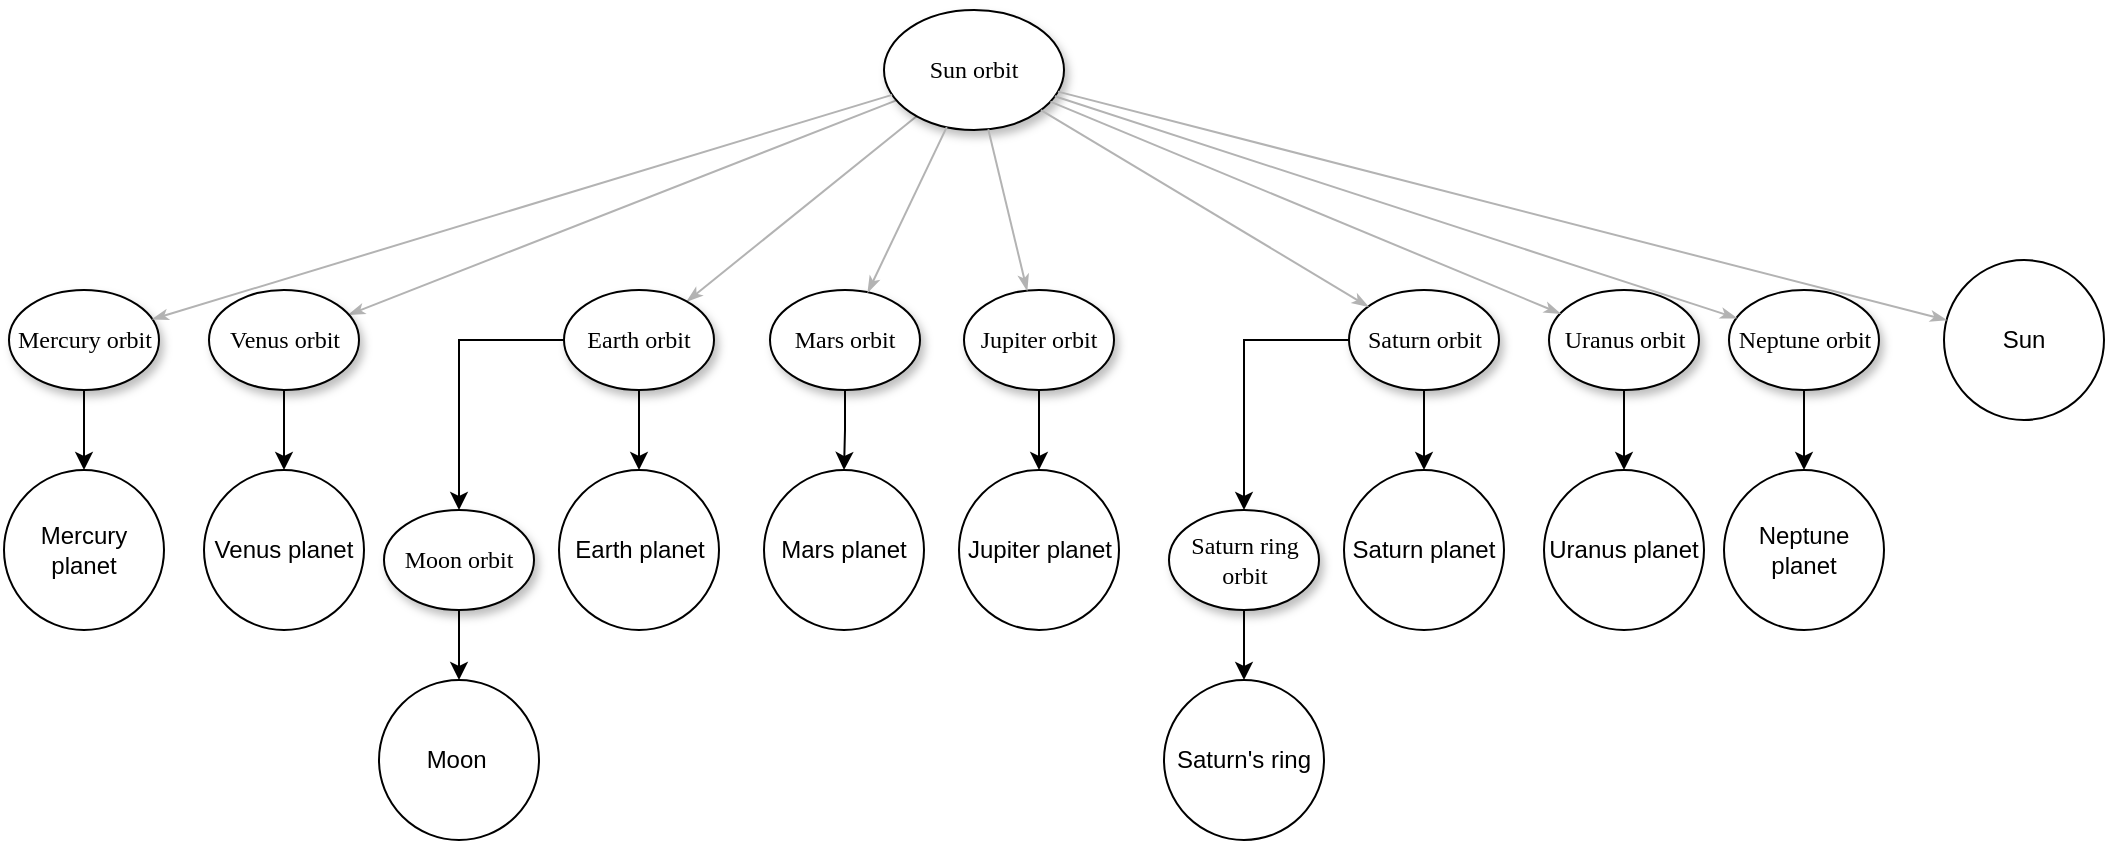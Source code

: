 <mxfile version="20.3.3" type="device"><diagram name="Page-1" id="42789a77-a242-8287-6e28-9cd8cfd52e62"><mxGraphModel dx="1234" dy="802" grid="1" gridSize="10" guides="1" tooltips="1" connect="1" arrows="1" fold="1" page="1" pageScale="1" pageWidth="1100" pageHeight="850" background="none" math="0" shadow="0"><root><mxCell id="0"/><mxCell id="1" parent="0"/><mxCell id="1ea317790d2ca983-12" style="edgeStyle=none;rounded=1;html=1;labelBackgroundColor=none;startArrow=none;startFill=0;startSize=5;endArrow=classicThin;endFill=1;endSize=5;jettySize=auto;orthogonalLoop=1;strokeColor=#B3B3B3;strokeWidth=1;fontFamily=Verdana;fontSize=12" parent="1" source="1ea317790d2ca983-1" target="1ea317790d2ca983-2" edge="1"><mxGeometry relative="1" as="geometry"/></mxCell><mxCell id="1ea317790d2ca983-14" value="" style="edgeStyle=none;rounded=1;html=1;labelBackgroundColor=none;startArrow=none;startFill=0;startSize=5;endArrow=classicThin;endFill=1;endSize=5;jettySize=auto;orthogonalLoop=1;strokeColor=#B3B3B3;strokeWidth=1;fontFamily=Verdana;fontSize=12" parent="1" source="1ea317790d2ca983-1" target="1ea317790d2ca983-3" edge="1"><mxGeometry relative="1" as="geometry"/></mxCell><mxCell id="1ea317790d2ca983-1" value="Sun orbit" style="ellipse;whiteSpace=wrap;html=1;rounded=0;shadow=1;comic=0;labelBackgroundColor=none;strokeWidth=1;fontFamily=Verdana;fontSize=12;align=center;" parent="1" vertex="1"><mxGeometry x="570" y="50" width="90" height="60" as="geometry"/></mxCell><mxCell id="oLdBTNlxi7gcdfRxWizL-23" value="" style="edgeStyle=orthogonalEdgeStyle;rounded=0;orthogonalLoop=1;jettySize=auto;html=1;" edge="1" parent="1" source="1ea317790d2ca983-2" target="oLdBTNlxi7gcdfRxWizL-15"><mxGeometry relative="1" as="geometry"/></mxCell><mxCell id="1ea317790d2ca983-2" value="&lt;span&gt;Venus orbit&lt;br&gt;&lt;/span&gt;" style="ellipse;whiteSpace=wrap;html=1;rounded=0;shadow=1;comic=0;labelBackgroundColor=none;strokeWidth=1;fontFamily=Verdana;fontSize=12;align=center;" parent="1" vertex="1"><mxGeometry x="232.5" y="190" width="75" height="50" as="geometry"/></mxCell><mxCell id="oLdBTNlxi7gcdfRxWizL-22" value="" style="edgeStyle=orthogonalEdgeStyle;rounded=0;orthogonalLoop=1;jettySize=auto;html=1;" edge="1" parent="1" source="1ea317790d2ca983-3" target="oLdBTNlxi7gcdfRxWizL-16"><mxGeometry relative="1" as="geometry"/></mxCell><mxCell id="oLdBTNlxi7gcdfRxWizL-32" value="" style="edgeStyle=orthogonalEdgeStyle;rounded=0;orthogonalLoop=1;jettySize=auto;html=1;" edge="1" parent="1" source="1ea317790d2ca983-3" target="oLdBTNlxi7gcdfRxWizL-31"><mxGeometry relative="1" as="geometry"/></mxCell><mxCell id="1ea317790d2ca983-3" value="&lt;span&gt;Earth orbit&lt;/span&gt;" style="ellipse;whiteSpace=wrap;html=1;rounded=0;shadow=1;comic=0;labelBackgroundColor=none;strokeWidth=1;fontFamily=Verdana;fontSize=12;align=center;" parent="1" vertex="1"><mxGeometry x="410" y="190" width="75" height="50" as="geometry"/></mxCell><mxCell id="oLdBTNlxi7gcdfRxWizL-26" value="" style="edgeStyle=orthogonalEdgeStyle;rounded=0;orthogonalLoop=1;jettySize=auto;html=1;" edge="1" parent="1" source="oLdBTNlxi7gcdfRxWizL-2" target="oLdBTNlxi7gcdfRxWizL-18"><mxGeometry relative="1" as="geometry"/></mxCell><mxCell id="oLdBTNlxi7gcdfRxWizL-2" value="&lt;span&gt;Jupiter orbit&lt;br&gt;&lt;/span&gt;" style="ellipse;whiteSpace=wrap;html=1;rounded=0;shadow=1;comic=0;labelBackgroundColor=none;strokeWidth=1;fontFamily=Verdana;fontSize=12;align=center;" vertex="1" parent="1"><mxGeometry x="610" y="190" width="75" height="50" as="geometry"/></mxCell><mxCell id="oLdBTNlxi7gcdfRxWizL-27" value="" style="edgeStyle=orthogonalEdgeStyle;rounded=0;orthogonalLoop=1;jettySize=auto;html=1;" edge="1" parent="1" source="oLdBTNlxi7gcdfRxWizL-3" target="oLdBTNlxi7gcdfRxWizL-19"><mxGeometry relative="1" as="geometry"/></mxCell><mxCell id="oLdBTNlxi7gcdfRxWizL-39" style="edgeStyle=orthogonalEdgeStyle;rounded=0;orthogonalLoop=1;jettySize=auto;html=1;" edge="1" parent="1" source="oLdBTNlxi7gcdfRxWizL-3" target="oLdBTNlxi7gcdfRxWizL-37"><mxGeometry relative="1" as="geometry"/></mxCell><mxCell id="oLdBTNlxi7gcdfRxWizL-3" value="Saturn orbit" style="ellipse;whiteSpace=wrap;html=1;rounded=0;shadow=1;comic=0;labelBackgroundColor=none;strokeWidth=1;fontFamily=Verdana;fontSize=12;align=center;" vertex="1" parent="1"><mxGeometry x="802.5" y="190" width="75" height="50" as="geometry"/></mxCell><mxCell id="oLdBTNlxi7gcdfRxWizL-25" value="" style="edgeStyle=orthogonalEdgeStyle;rounded=0;orthogonalLoop=1;jettySize=auto;html=1;" edge="1" parent="1" source="oLdBTNlxi7gcdfRxWizL-4" target="oLdBTNlxi7gcdfRxWizL-17"><mxGeometry relative="1" as="geometry"/></mxCell><mxCell id="oLdBTNlxi7gcdfRxWizL-4" value="Mars orbit" style="ellipse;whiteSpace=wrap;html=1;rounded=0;shadow=1;comic=0;labelBackgroundColor=none;strokeWidth=1;fontFamily=Verdana;fontSize=12;align=center;" vertex="1" parent="1"><mxGeometry x="513" y="190" width="75" height="50" as="geometry"/></mxCell><mxCell id="oLdBTNlxi7gcdfRxWizL-5" value="" style="edgeStyle=none;rounded=1;html=1;labelBackgroundColor=none;startArrow=none;startFill=0;startSize=5;endArrow=classicThin;endFill=1;endSize=5;jettySize=auto;orthogonalLoop=1;strokeColor=#B3B3B3;strokeWidth=1;fontFamily=Verdana;fontSize=12" edge="1" parent="1" source="1ea317790d2ca983-1" target="oLdBTNlxi7gcdfRxWizL-4"><mxGeometry relative="1" as="geometry"><mxPoint x="493.105" y="138.933" as="sourcePoint"/><mxPoint x="467.358" y="200.879" as="targetPoint"/></mxGeometry></mxCell><mxCell id="oLdBTNlxi7gcdfRxWizL-6" value="" style="edgeStyle=none;rounded=1;html=1;labelBackgroundColor=none;startArrow=none;startFill=0;startSize=5;endArrow=classicThin;endFill=1;endSize=5;jettySize=auto;orthogonalLoop=1;strokeColor=#B3B3B3;strokeWidth=1;fontFamily=Verdana;fontSize=12" edge="1" parent="1" source="1ea317790d2ca983-1" target="oLdBTNlxi7gcdfRxWizL-2"><mxGeometry relative="1" as="geometry"><mxPoint x="503.105" y="148.933" as="sourcePoint"/><mxPoint x="477.358" y="210.879" as="targetPoint"/></mxGeometry></mxCell><mxCell id="oLdBTNlxi7gcdfRxWizL-7" value="" style="edgeStyle=none;rounded=1;html=1;labelBackgroundColor=none;startArrow=none;startFill=0;startSize=5;endArrow=classicThin;endFill=1;endSize=5;jettySize=auto;orthogonalLoop=1;strokeColor=#B3B3B3;strokeWidth=1;fontFamily=Verdana;fontSize=12" edge="1" parent="1" source="1ea317790d2ca983-1" target="oLdBTNlxi7gcdfRxWizL-3"><mxGeometry relative="1" as="geometry"><mxPoint x="513.105" y="158.933" as="sourcePoint"/><mxPoint x="487.358" y="220.879" as="targetPoint"/></mxGeometry></mxCell><mxCell id="oLdBTNlxi7gcdfRxWizL-28" value="" style="edgeStyle=orthogonalEdgeStyle;rounded=0;orthogonalLoop=1;jettySize=auto;html=1;" edge="1" parent="1" source="oLdBTNlxi7gcdfRxWizL-8" target="oLdBTNlxi7gcdfRxWizL-20"><mxGeometry relative="1" as="geometry"/></mxCell><mxCell id="oLdBTNlxi7gcdfRxWizL-8" value="Uranus orbit" style="ellipse;whiteSpace=wrap;html=1;rounded=0;shadow=1;comic=0;labelBackgroundColor=none;strokeWidth=1;fontFamily=Verdana;fontSize=12;align=center;" vertex="1" parent="1"><mxGeometry x="902.5" y="190" width="75" height="50" as="geometry"/></mxCell><mxCell id="oLdBTNlxi7gcdfRxWizL-29" value="" style="edgeStyle=orthogonalEdgeStyle;rounded=0;orthogonalLoop=1;jettySize=auto;html=1;" edge="1" parent="1" source="oLdBTNlxi7gcdfRxWizL-9" target="oLdBTNlxi7gcdfRxWizL-21"><mxGeometry relative="1" as="geometry"/></mxCell><mxCell id="oLdBTNlxi7gcdfRxWizL-9" value="Neptune orbit" style="ellipse;whiteSpace=wrap;html=1;rounded=0;shadow=1;comic=0;labelBackgroundColor=none;strokeWidth=1;fontFamily=Verdana;fontSize=12;align=center;" vertex="1" parent="1"><mxGeometry x="992.5" y="190" width="75" height="50" as="geometry"/></mxCell><mxCell id="oLdBTNlxi7gcdfRxWizL-24" value="" style="edgeStyle=orthogonalEdgeStyle;rounded=0;orthogonalLoop=1;jettySize=auto;html=1;" edge="1" parent="1" source="oLdBTNlxi7gcdfRxWizL-10" target="oLdBTNlxi7gcdfRxWizL-14"><mxGeometry relative="1" as="geometry"/></mxCell><mxCell id="oLdBTNlxi7gcdfRxWizL-10" value="&lt;span&gt;Mercury orbit&lt;br&gt;&lt;/span&gt;" style="ellipse;whiteSpace=wrap;html=1;rounded=0;shadow=1;comic=0;labelBackgroundColor=none;strokeWidth=1;fontFamily=Verdana;fontSize=12;align=center;" vertex="1" parent="1"><mxGeometry x="132.5" y="190" width="75" height="50" as="geometry"/></mxCell><mxCell id="oLdBTNlxi7gcdfRxWizL-11" style="edgeStyle=none;rounded=1;html=1;labelBackgroundColor=none;startArrow=none;startFill=0;startSize=5;endArrow=classicThin;endFill=1;endSize=5;jettySize=auto;orthogonalLoop=1;strokeColor=#B3B3B3;strokeWidth=1;fontFamily=Verdana;fontSize=12" edge="1" parent="1" source="1ea317790d2ca983-1" target="oLdBTNlxi7gcdfRxWizL-10"><mxGeometry relative="1" as="geometry"><mxPoint x="589.055" y="108.048" as="sourcePoint"/><mxPoint x="387.379" y="209.893" as="targetPoint"/></mxGeometry></mxCell><mxCell id="oLdBTNlxi7gcdfRxWizL-12" style="edgeStyle=none;rounded=1;html=1;labelBackgroundColor=none;startArrow=none;startFill=0;startSize=5;endArrow=classicThin;endFill=1;endSize=5;jettySize=auto;orthogonalLoop=1;strokeColor=#B3B3B3;strokeWidth=1;fontFamily=Verdana;fontSize=12" edge="1" parent="1" source="1ea317790d2ca983-1" target="oLdBTNlxi7gcdfRxWizL-8"><mxGeometry relative="1" as="geometry"><mxPoint x="599.055" y="118.048" as="sourcePoint"/><mxPoint x="397.379" y="219.893" as="targetPoint"/></mxGeometry></mxCell><mxCell id="oLdBTNlxi7gcdfRxWizL-13" style="edgeStyle=none;rounded=1;html=1;labelBackgroundColor=none;startArrow=none;startFill=0;startSize=5;endArrow=classicThin;endFill=1;endSize=5;jettySize=auto;orthogonalLoop=1;strokeColor=#B3B3B3;strokeWidth=1;fontFamily=Verdana;fontSize=12" edge="1" parent="1" source="1ea317790d2ca983-1" target="oLdBTNlxi7gcdfRxWizL-9"><mxGeometry relative="1" as="geometry"><mxPoint x="609.055" y="128.048" as="sourcePoint"/><mxPoint x="407.379" y="229.893" as="targetPoint"/></mxGeometry></mxCell><mxCell id="oLdBTNlxi7gcdfRxWizL-14" value="Mercury planet" style="ellipse;whiteSpace=wrap;html=1;aspect=fixed;" vertex="1" parent="1"><mxGeometry x="130" y="280" width="80" height="80" as="geometry"/></mxCell><mxCell id="oLdBTNlxi7gcdfRxWizL-15" value="Venus planet" style="ellipse;whiteSpace=wrap;html=1;aspect=fixed;" vertex="1" parent="1"><mxGeometry x="230" y="280" width="80" height="80" as="geometry"/></mxCell><mxCell id="oLdBTNlxi7gcdfRxWizL-16" value="Earth planet" style="ellipse;whiteSpace=wrap;html=1;aspect=fixed;" vertex="1" parent="1"><mxGeometry x="407.5" y="280" width="80" height="80" as="geometry"/></mxCell><mxCell id="oLdBTNlxi7gcdfRxWizL-17" value="Mars planet" style="ellipse;whiteSpace=wrap;html=1;aspect=fixed;" vertex="1" parent="1"><mxGeometry x="510" y="280" width="80" height="80" as="geometry"/></mxCell><mxCell id="oLdBTNlxi7gcdfRxWizL-18" value="Jupiter planet" style="ellipse;whiteSpace=wrap;html=1;aspect=fixed;" vertex="1" parent="1"><mxGeometry x="607.5" y="280" width="80" height="80" as="geometry"/></mxCell><mxCell id="oLdBTNlxi7gcdfRxWizL-19" value="Saturn planet" style="ellipse;whiteSpace=wrap;html=1;aspect=fixed;" vertex="1" parent="1"><mxGeometry x="800" y="280" width="80" height="80" as="geometry"/></mxCell><mxCell id="oLdBTNlxi7gcdfRxWizL-20" value="Uranus planet" style="ellipse;whiteSpace=wrap;html=1;aspect=fixed;" vertex="1" parent="1"><mxGeometry x="900" y="280" width="80" height="80" as="geometry"/></mxCell><mxCell id="oLdBTNlxi7gcdfRxWizL-21" value="Neptune planet" style="ellipse;whiteSpace=wrap;html=1;aspect=fixed;" vertex="1" parent="1"><mxGeometry x="990" y="280" width="80" height="80" as="geometry"/></mxCell><mxCell id="oLdBTNlxi7gcdfRxWizL-34" value="" style="edgeStyle=orthogonalEdgeStyle;rounded=0;orthogonalLoop=1;jettySize=auto;html=1;" edge="1" parent="1" source="oLdBTNlxi7gcdfRxWizL-31" target="oLdBTNlxi7gcdfRxWizL-33"><mxGeometry relative="1" as="geometry"/></mxCell><mxCell id="oLdBTNlxi7gcdfRxWizL-31" value="&lt;span&gt;Moon orbit&lt;br&gt;&lt;/span&gt;" style="ellipse;whiteSpace=wrap;html=1;rounded=0;shadow=1;comic=0;labelBackgroundColor=none;strokeWidth=1;fontFamily=Verdana;fontSize=12;align=center;" vertex="1" parent="1"><mxGeometry x="320" y="300" width="75" height="50" as="geometry"/></mxCell><mxCell id="oLdBTNlxi7gcdfRxWizL-33" value="Moon&amp;nbsp;" style="ellipse;whiteSpace=wrap;html=1;aspect=fixed;" vertex="1" parent="1"><mxGeometry x="317.5" y="385" width="80" height="80" as="geometry"/></mxCell><mxCell id="oLdBTNlxi7gcdfRxWizL-35" value="Sun" style="ellipse;whiteSpace=wrap;html=1;aspect=fixed;" vertex="1" parent="1"><mxGeometry x="1100" y="175" width="80" height="80" as="geometry"/></mxCell><mxCell id="oLdBTNlxi7gcdfRxWizL-36" value="" style="edgeStyle=orthogonalEdgeStyle;rounded=0;orthogonalLoop=1;jettySize=auto;html=1;" edge="1" parent="1" source="oLdBTNlxi7gcdfRxWizL-37" target="oLdBTNlxi7gcdfRxWizL-38"><mxGeometry relative="1" as="geometry"/></mxCell><mxCell id="oLdBTNlxi7gcdfRxWizL-37" value="&lt;span&gt;Saturn ring orbit&lt;br&gt;&lt;/span&gt;" style="ellipse;whiteSpace=wrap;html=1;rounded=0;shadow=1;comic=0;labelBackgroundColor=none;strokeWidth=1;fontFamily=Verdana;fontSize=12;align=center;" vertex="1" parent="1"><mxGeometry x="712.5" y="300" width="75" height="50" as="geometry"/></mxCell><mxCell id="oLdBTNlxi7gcdfRxWizL-38" value="Saturn's ring" style="ellipse;whiteSpace=wrap;html=1;aspect=fixed;" vertex="1" parent="1"><mxGeometry x="710" y="385" width="80" height="80" as="geometry"/></mxCell><mxCell id="oLdBTNlxi7gcdfRxWizL-40" style="edgeStyle=none;rounded=1;html=1;labelBackgroundColor=none;startArrow=none;startFill=0;startSize=5;endArrow=classicThin;endFill=1;endSize=5;jettySize=auto;orthogonalLoop=1;strokeColor=#B3B3B3;strokeWidth=1;fontFamily=Verdana;fontSize=12" edge="1" parent="1" source="1ea317790d2ca983-1" target="oLdBTNlxi7gcdfRxWizL-35"><mxGeometry relative="1" as="geometry"><mxPoint x="665.438" y="103.161" as="sourcePoint"/><mxPoint x="1006.298" y="214.037" as="targetPoint"/></mxGeometry></mxCell></root></mxGraphModel></diagram></mxfile>